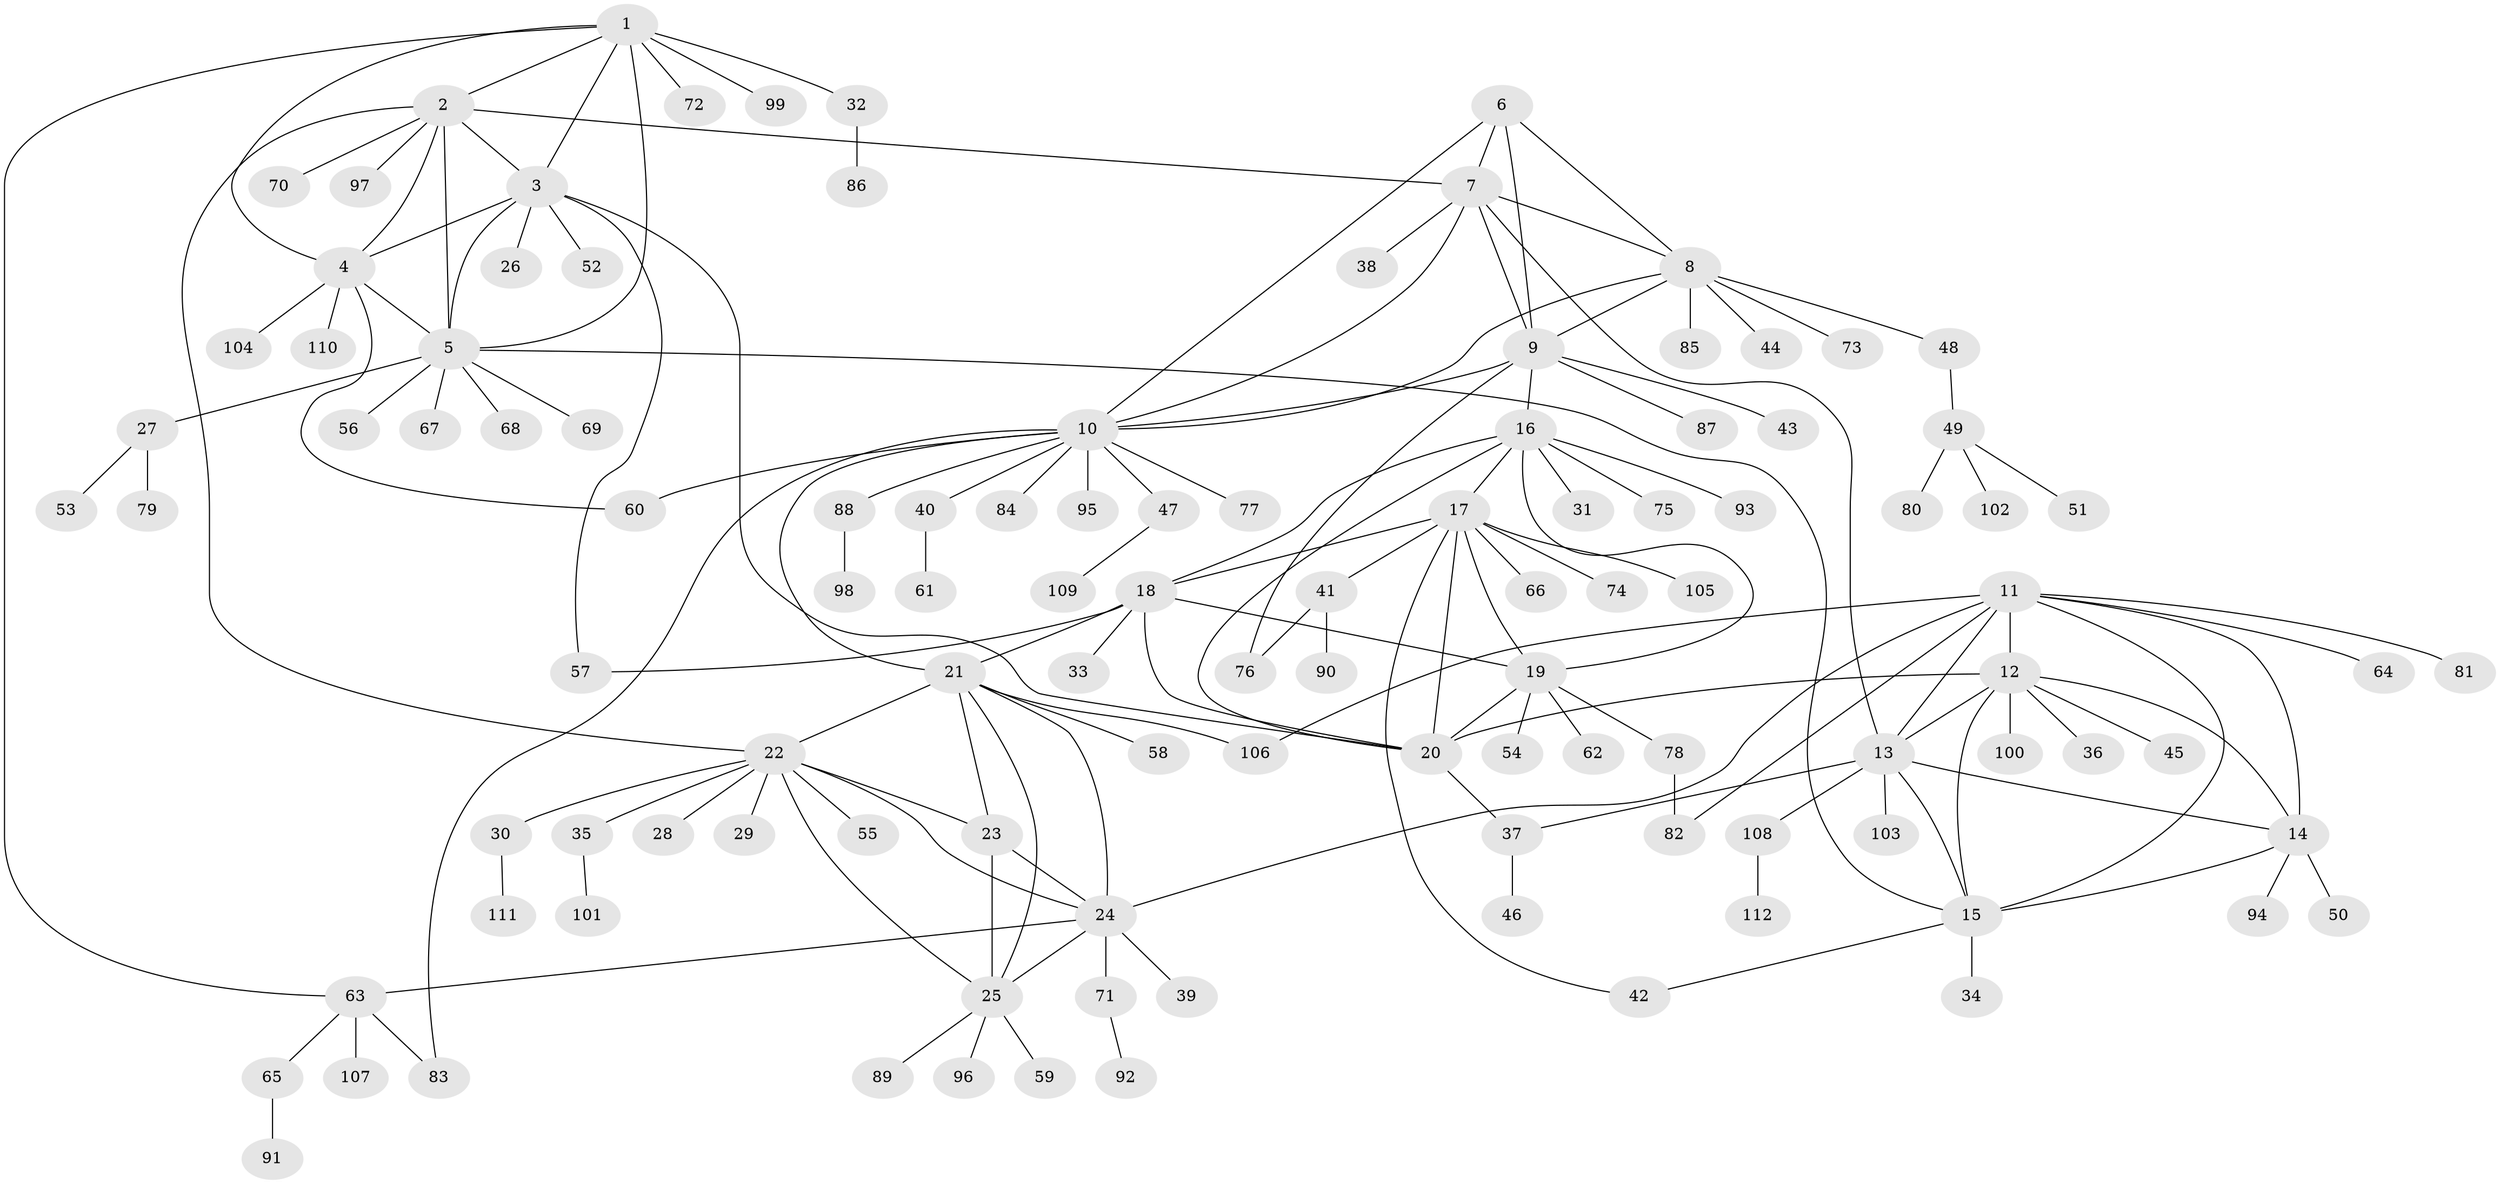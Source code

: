 // coarse degree distribution, {7: 0.011904761904761904, 11: 0.011904761904761904, 5: 0.011904761904761904, 8: 0.03571428571428571, 3: 0.03571428571428571, 6: 0.05952380952380952, 16: 0.011904761904761904, 10: 0.03571428571428571, 4: 0.023809523809523808, 9: 0.011904761904761904, 1: 0.6309523809523809, 2: 0.11904761904761904}
// Generated by graph-tools (version 1.1) at 2025/52/02/27/25 19:52:14]
// undirected, 112 vertices, 156 edges
graph export_dot {
graph [start="1"]
  node [color=gray90,style=filled];
  1;
  2;
  3;
  4;
  5;
  6;
  7;
  8;
  9;
  10;
  11;
  12;
  13;
  14;
  15;
  16;
  17;
  18;
  19;
  20;
  21;
  22;
  23;
  24;
  25;
  26;
  27;
  28;
  29;
  30;
  31;
  32;
  33;
  34;
  35;
  36;
  37;
  38;
  39;
  40;
  41;
  42;
  43;
  44;
  45;
  46;
  47;
  48;
  49;
  50;
  51;
  52;
  53;
  54;
  55;
  56;
  57;
  58;
  59;
  60;
  61;
  62;
  63;
  64;
  65;
  66;
  67;
  68;
  69;
  70;
  71;
  72;
  73;
  74;
  75;
  76;
  77;
  78;
  79;
  80;
  81;
  82;
  83;
  84;
  85;
  86;
  87;
  88;
  89;
  90;
  91;
  92;
  93;
  94;
  95;
  96;
  97;
  98;
  99;
  100;
  101;
  102;
  103;
  104;
  105;
  106;
  107;
  108;
  109;
  110;
  111;
  112;
  1 -- 2;
  1 -- 3;
  1 -- 4;
  1 -- 5;
  1 -- 32;
  1 -- 63;
  1 -- 72;
  1 -- 99;
  2 -- 3;
  2 -- 4;
  2 -- 5;
  2 -- 7;
  2 -- 22;
  2 -- 70;
  2 -- 97;
  3 -- 4;
  3 -- 5;
  3 -- 20;
  3 -- 26;
  3 -- 52;
  3 -- 57;
  4 -- 5;
  4 -- 60;
  4 -- 104;
  4 -- 110;
  5 -- 15;
  5 -- 27;
  5 -- 56;
  5 -- 67;
  5 -- 68;
  5 -- 69;
  6 -- 7;
  6 -- 8;
  6 -- 9;
  6 -- 10;
  7 -- 8;
  7 -- 9;
  7 -- 10;
  7 -- 13;
  7 -- 38;
  8 -- 9;
  8 -- 10;
  8 -- 44;
  8 -- 48;
  8 -- 73;
  8 -- 85;
  9 -- 10;
  9 -- 16;
  9 -- 43;
  9 -- 76;
  9 -- 87;
  10 -- 21;
  10 -- 40;
  10 -- 47;
  10 -- 60;
  10 -- 77;
  10 -- 83;
  10 -- 84;
  10 -- 88;
  10 -- 95;
  11 -- 12;
  11 -- 13;
  11 -- 14;
  11 -- 15;
  11 -- 24;
  11 -- 64;
  11 -- 81;
  11 -- 82;
  11 -- 106;
  12 -- 13;
  12 -- 14;
  12 -- 15;
  12 -- 20;
  12 -- 36;
  12 -- 45;
  12 -- 100;
  13 -- 14;
  13 -- 15;
  13 -- 37;
  13 -- 103;
  13 -- 108;
  14 -- 15;
  14 -- 50;
  14 -- 94;
  15 -- 34;
  15 -- 42;
  16 -- 17;
  16 -- 18;
  16 -- 19;
  16 -- 20;
  16 -- 31;
  16 -- 75;
  16 -- 93;
  17 -- 18;
  17 -- 19;
  17 -- 20;
  17 -- 41;
  17 -- 42;
  17 -- 66;
  17 -- 74;
  17 -- 105;
  18 -- 19;
  18 -- 20;
  18 -- 21;
  18 -- 33;
  18 -- 57;
  19 -- 20;
  19 -- 54;
  19 -- 62;
  19 -- 78;
  20 -- 37;
  21 -- 22;
  21 -- 23;
  21 -- 24;
  21 -- 25;
  21 -- 58;
  21 -- 106;
  22 -- 23;
  22 -- 24;
  22 -- 25;
  22 -- 28;
  22 -- 29;
  22 -- 30;
  22 -- 35;
  22 -- 55;
  23 -- 24;
  23 -- 25;
  24 -- 25;
  24 -- 39;
  24 -- 63;
  24 -- 71;
  25 -- 59;
  25 -- 89;
  25 -- 96;
  27 -- 53;
  27 -- 79;
  30 -- 111;
  32 -- 86;
  35 -- 101;
  37 -- 46;
  40 -- 61;
  41 -- 76;
  41 -- 90;
  47 -- 109;
  48 -- 49;
  49 -- 51;
  49 -- 80;
  49 -- 102;
  63 -- 65;
  63 -- 83;
  63 -- 107;
  65 -- 91;
  71 -- 92;
  78 -- 82;
  88 -- 98;
  108 -- 112;
}
